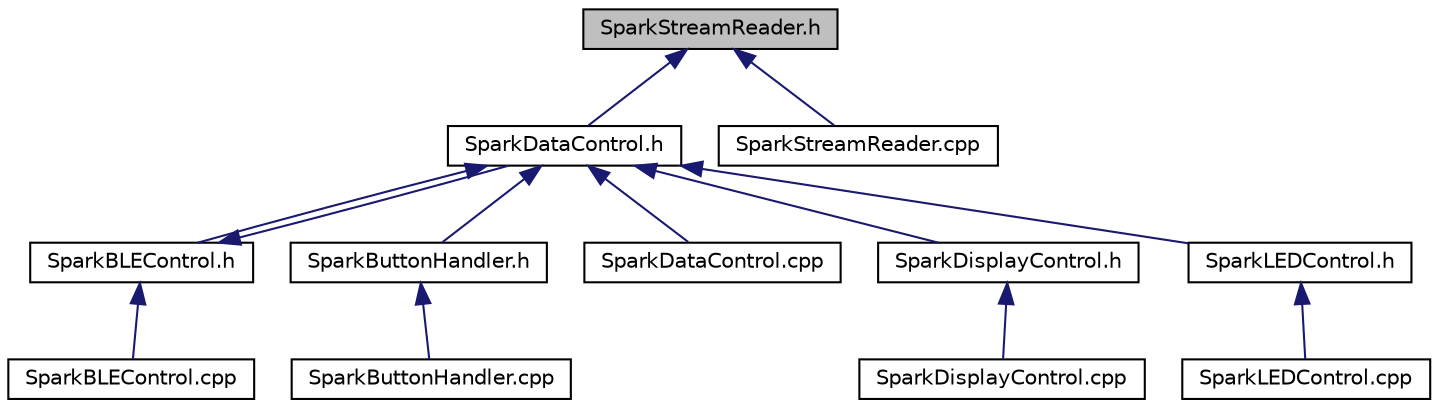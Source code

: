 digraph "SparkStreamReader.h"
{
 // LATEX_PDF_SIZE
  edge [fontname="Helvetica",fontsize="10",labelfontname="Helvetica",labelfontsize="10"];
  node [fontname="Helvetica",fontsize="10",shape=record];
  Node1 [label="SparkStreamReader.h",height=0.2,width=0.4,color="black", fillcolor="grey75", style="filled", fontcolor="black",tooltip=" "];
  Node1 -> Node2 [dir="back",color="midnightblue",fontsize="10",style="solid",fontname="Helvetica"];
  Node2 [label="SparkDataControl.h",height=0.2,width=0.4,color="black", fillcolor="white", style="filled",URL="$_spark_data_control_8h.html",tooltip=" "];
  Node2 -> Node3 [dir="back",color="midnightblue",fontsize="10",style="solid",fontname="Helvetica"];
  Node3 [label="SparkBLEControl.h",height=0.2,width=0.4,color="black", fillcolor="white", style="filled",URL="$_spark_b_l_e_control_8h.html",tooltip=" "];
  Node3 -> Node4 [dir="back",color="midnightblue",fontsize="10",style="solid",fontname="Helvetica"];
  Node4 [label="SparkBLEControl.cpp",height=0.2,width=0.4,color="black", fillcolor="white", style="filled",URL="$_spark_b_l_e_control_8cpp.html",tooltip=" "];
  Node3 -> Node2 [dir="back",color="midnightblue",fontsize="10",style="solid",fontname="Helvetica"];
  Node2 -> Node5 [dir="back",color="midnightblue",fontsize="10",style="solid",fontname="Helvetica"];
  Node5 [label="SparkButtonHandler.h",height=0.2,width=0.4,color="black", fillcolor="white", style="filled",URL="$_spark_button_handler_8h.html",tooltip=" "];
  Node5 -> Node6 [dir="back",color="midnightblue",fontsize="10",style="solid",fontname="Helvetica"];
  Node6 [label="SparkButtonHandler.cpp",height=0.2,width=0.4,color="black", fillcolor="white", style="filled",URL="$_spark_button_handler_8cpp.html",tooltip=" "];
  Node2 -> Node7 [dir="back",color="midnightblue",fontsize="10",style="solid",fontname="Helvetica"];
  Node7 [label="SparkDataControl.cpp",height=0.2,width=0.4,color="black", fillcolor="white", style="filled",URL="$_spark_data_control_8cpp.html",tooltip=" "];
  Node2 -> Node8 [dir="back",color="midnightblue",fontsize="10",style="solid",fontname="Helvetica"];
  Node8 [label="SparkDisplayControl.h",height=0.2,width=0.4,color="black", fillcolor="white", style="filled",URL="$_spark_display_control_8h.html",tooltip=" "];
  Node8 -> Node9 [dir="back",color="midnightblue",fontsize="10",style="solid",fontname="Helvetica"];
  Node9 [label="SparkDisplayControl.cpp",height=0.2,width=0.4,color="black", fillcolor="white", style="filled",URL="$_spark_display_control_8cpp.html",tooltip=" "];
  Node2 -> Node10 [dir="back",color="midnightblue",fontsize="10",style="solid",fontname="Helvetica"];
  Node10 [label="SparkLEDControl.h",height=0.2,width=0.4,color="black", fillcolor="white", style="filled",URL="$_spark_l_e_d_control_8h.html",tooltip=" "];
  Node10 -> Node11 [dir="back",color="midnightblue",fontsize="10",style="solid",fontname="Helvetica"];
  Node11 [label="SparkLEDControl.cpp",height=0.2,width=0.4,color="black", fillcolor="white", style="filled",URL="$_spark_l_e_d_control_8cpp.html",tooltip=" "];
  Node1 -> Node12 [dir="back",color="midnightblue",fontsize="10",style="solid",fontname="Helvetica"];
  Node12 [label="SparkStreamReader.cpp",height=0.2,width=0.4,color="black", fillcolor="white", style="filled",URL="$_spark_stream_reader_8cpp.html",tooltip=" "];
}
